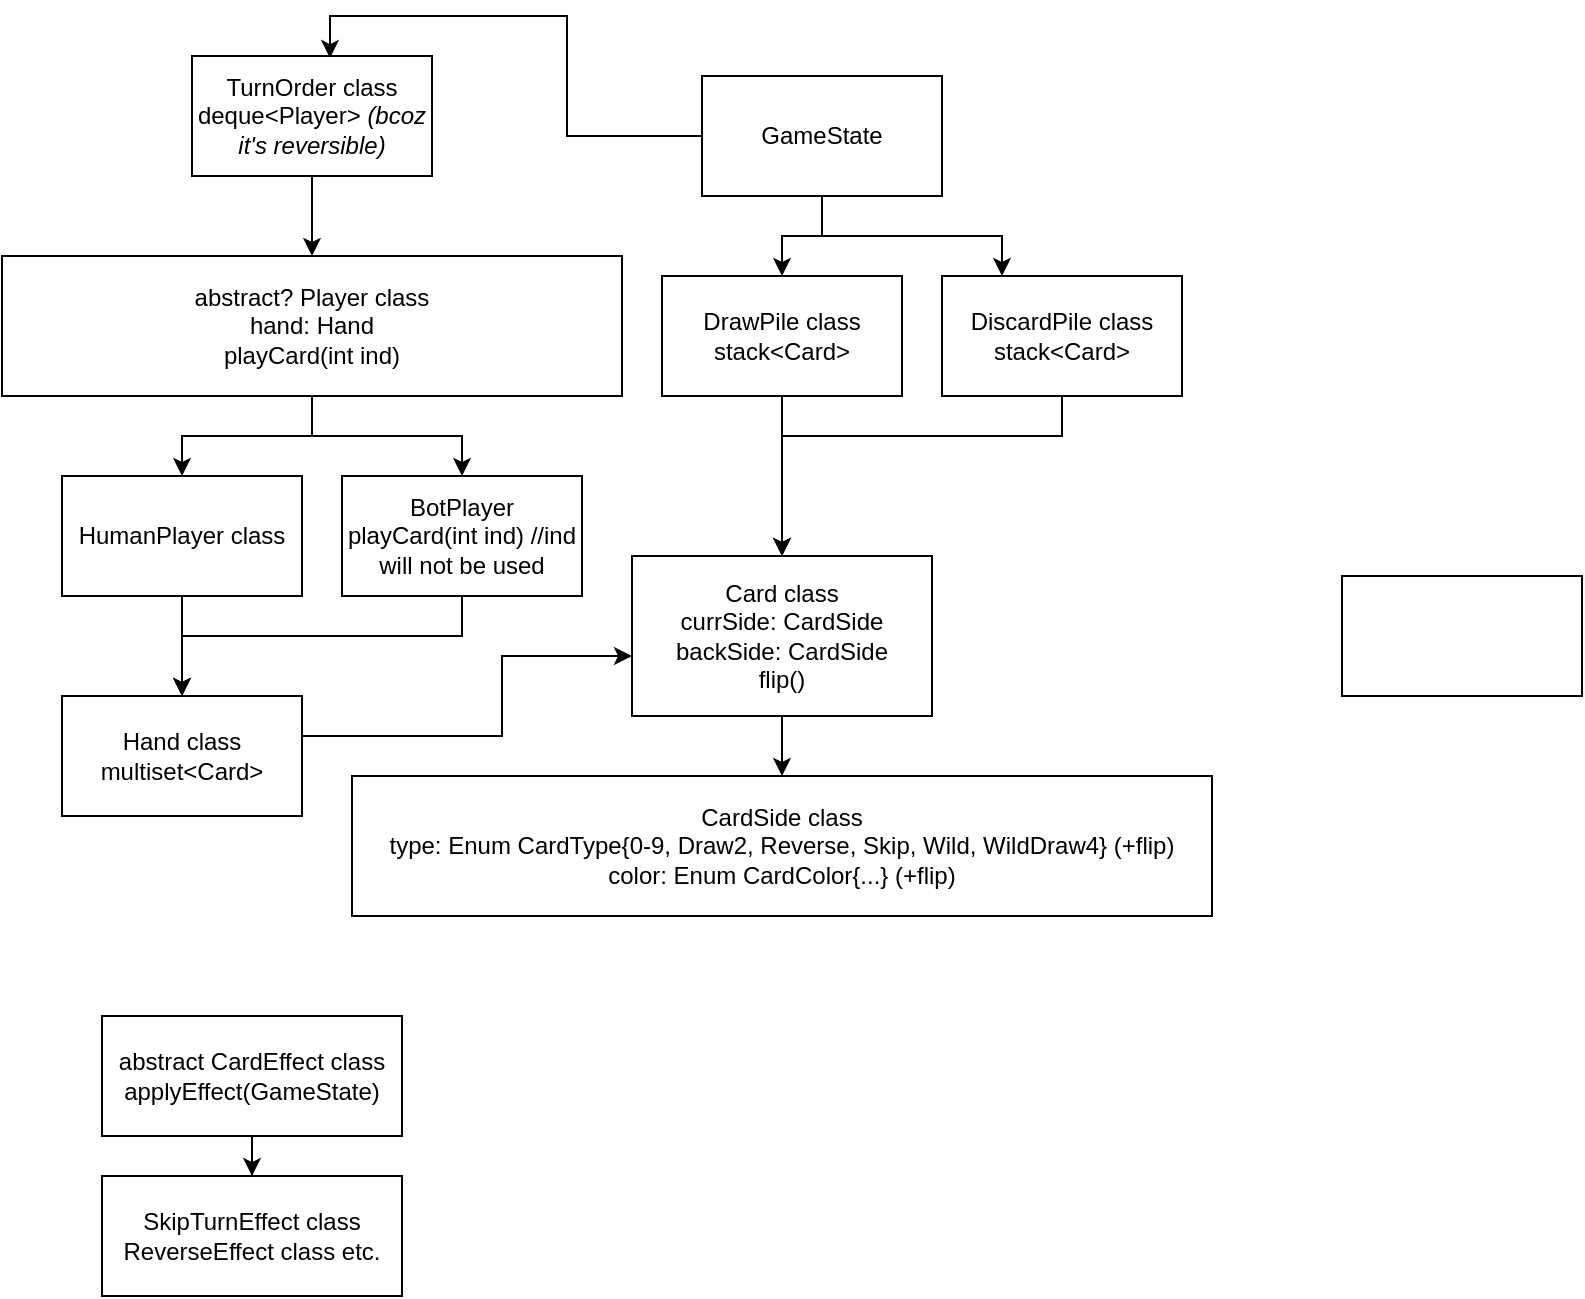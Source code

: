 <mxfile version="22.1.2" type="github">
  <diagram name="Page-1" id="uRHE72ZGrTwrVCCyfpTb">
    <mxGraphModel dx="1374" dy="1867" grid="1" gridSize="10" guides="1" tooltips="1" connect="1" arrows="1" fold="1" page="1" pageScale="1" pageWidth="850" pageHeight="1100" math="0" shadow="0">
      <root>
        <mxCell id="0" />
        <mxCell id="1" parent="0" />
        <mxCell id="Htw38UbW4cMCED8sRSsI-21" style="edgeStyle=orthogonalEdgeStyle;rounded=0;orthogonalLoop=1;jettySize=auto;html=1;entryX=0.575;entryY=0.017;entryDx=0;entryDy=0;entryPerimeter=0;" parent="1" source="Htw38UbW4cMCED8sRSsI-1" target="Htw38UbW4cMCED8sRSsI-18" edge="1">
          <mxGeometry relative="1" as="geometry" />
        </mxCell>
        <mxCell id="Htw38UbW4cMCED8sRSsI-41" style="edgeStyle=orthogonalEdgeStyle;rounded=0;orthogonalLoop=1;jettySize=auto;html=1;" parent="1" source="Htw38UbW4cMCED8sRSsI-1" target="Htw38UbW4cMCED8sRSsI-5" edge="1">
          <mxGeometry relative="1" as="geometry" />
        </mxCell>
        <mxCell id="Htw38UbW4cMCED8sRSsI-52" style="edgeStyle=orthogonalEdgeStyle;rounded=0;orthogonalLoop=1;jettySize=auto;html=1;entryX=0.25;entryY=0;entryDx=0;entryDy=0;" parent="1" source="Htw38UbW4cMCED8sRSsI-1" target="Htw38UbW4cMCED8sRSsI-16" edge="1">
          <mxGeometry relative="1" as="geometry" />
        </mxCell>
        <mxCell id="Htw38UbW4cMCED8sRSsI-1" value="GameState" style="rounded=0;whiteSpace=wrap;html=1;" parent="1" vertex="1">
          <mxGeometry x="360" y="30" width="120" height="60" as="geometry" />
        </mxCell>
        <mxCell id="vxuCkzHxp4fSkfn-FGB5-8" style="edgeStyle=orthogonalEdgeStyle;rounded=0;orthogonalLoop=1;jettySize=auto;html=1;" parent="1" source="Htw38UbW4cMCED8sRSsI-2" target="vxuCkzHxp4fSkfn-FGB5-1" edge="1">
          <mxGeometry relative="1" as="geometry" />
        </mxCell>
        <mxCell id="vxuCkzHxp4fSkfn-FGB5-9" style="edgeStyle=orthogonalEdgeStyle;rounded=0;orthogonalLoop=1;jettySize=auto;html=1;" parent="1" source="Htw38UbW4cMCED8sRSsI-2" target="vxuCkzHxp4fSkfn-FGB5-2" edge="1">
          <mxGeometry relative="1" as="geometry" />
        </mxCell>
        <mxCell id="Htw38UbW4cMCED8sRSsI-2" value="&lt;div&gt;abstract? Player class&lt;br&gt;&lt;/div&gt;&lt;div&gt;hand: Hand&lt;/div&gt;&lt;div&gt;playCard(int ind)&lt;/div&gt;" style="rounded=0;whiteSpace=wrap;html=1;" parent="1" vertex="1">
          <mxGeometry x="10" y="120" width="310" height="70" as="geometry" />
        </mxCell>
        <mxCell id="Htw38UbW4cMCED8sRSsI-48" style="edgeStyle=orthogonalEdgeStyle;rounded=0;orthogonalLoop=1;jettySize=auto;html=1;" parent="1" source="Htw38UbW4cMCED8sRSsI-5" target="Htw38UbW4cMCED8sRSsI-6" edge="1">
          <mxGeometry relative="1" as="geometry" />
        </mxCell>
        <mxCell id="Htw38UbW4cMCED8sRSsI-5" value="&lt;div&gt;DrawPile class&lt;br&gt;&lt;/div&gt;&lt;div&gt;stack&amp;lt;Card&amp;gt;&lt;br&gt;&lt;/div&gt;" style="rounded=0;whiteSpace=wrap;html=1;" parent="1" vertex="1">
          <mxGeometry x="340" y="130" width="120" height="60" as="geometry" />
        </mxCell>
        <mxCell id="Htw38UbW4cMCED8sRSsI-20" style="edgeStyle=orthogonalEdgeStyle;rounded=0;orthogonalLoop=1;jettySize=auto;html=1;entryX=0.5;entryY=0;entryDx=0;entryDy=0;" parent="1" source="Htw38UbW4cMCED8sRSsI-6" target="Htw38UbW4cMCED8sRSsI-19" edge="1">
          <mxGeometry relative="1" as="geometry" />
        </mxCell>
        <mxCell id="Htw38UbW4cMCED8sRSsI-6" value="&lt;div&gt;Card class&lt;/div&gt;&lt;div&gt;currSide: CardSide&lt;/div&gt;&lt;div&gt;backSide: CardSide&lt;br&gt;&lt;/div&gt;&lt;div&gt;flip()&lt;br&gt;&lt;/div&gt;" style="rounded=0;whiteSpace=wrap;html=1;" parent="1" vertex="1">
          <mxGeometry x="325" y="270" width="150" height="80" as="geometry" />
        </mxCell>
        <mxCell id="vxuCkzHxp4fSkfn-FGB5-13" style="edgeStyle=orthogonalEdgeStyle;rounded=0;orthogonalLoop=1;jettySize=auto;html=1;" parent="1" target="Htw38UbW4cMCED8sRSsI-6" edge="1">
          <mxGeometry relative="1" as="geometry">
            <mxPoint x="160" y="380" as="sourcePoint" />
            <mxPoint x="325" y="340" as="targetPoint" />
            <Array as="points">
              <mxPoint x="160" y="360" />
              <mxPoint x="260" y="360" />
              <mxPoint x="260" y="320" />
            </Array>
          </mxGeometry>
        </mxCell>
        <mxCell id="Htw38UbW4cMCED8sRSsI-15" value="&lt;div&gt;Hand class&lt;br&gt;&lt;/div&gt;&lt;div&gt;multiset&amp;lt;Card&amp;gt;&lt;br&gt;&lt;/div&gt;" style="rounded=0;whiteSpace=wrap;html=1;" parent="1" vertex="1">
          <mxGeometry x="40" y="340" width="120" height="60" as="geometry" />
        </mxCell>
        <mxCell id="Htw38UbW4cMCED8sRSsI-54" style="edgeStyle=orthogonalEdgeStyle;rounded=0;orthogonalLoop=1;jettySize=auto;html=1;" parent="1" source="Htw38UbW4cMCED8sRSsI-16" target="Htw38UbW4cMCED8sRSsI-6" edge="1">
          <mxGeometry relative="1" as="geometry">
            <Array as="points">
              <mxPoint x="540" y="210" />
              <mxPoint x="400" y="210" />
            </Array>
          </mxGeometry>
        </mxCell>
        <mxCell id="Htw38UbW4cMCED8sRSsI-16" value="&lt;div&gt;DiscardPile class&lt;br&gt;&lt;/div&gt;&lt;div&gt;stack&amp;lt;Card&amp;gt;&lt;br&gt;&lt;/div&gt;" style="rounded=0;whiteSpace=wrap;html=1;" parent="1" vertex="1">
          <mxGeometry x="480" y="130" width="120" height="60" as="geometry" />
        </mxCell>
        <mxCell id="Htw38UbW4cMCED8sRSsI-19" value="&lt;div&gt;CardSide class&lt;/div&gt;&lt;div&gt;type: Enum CardType{0-9, Draw2, Reverse, Skip, Wild, WildDraw4} (+flip)&lt;br&gt;&lt;/div&gt;&lt;div&gt;color: Enum CardColor{...} (+flip)&lt;/div&gt;" style="rounded=0;whiteSpace=wrap;html=1;" parent="1" vertex="1">
          <mxGeometry x="185" y="380" width="430" height="70" as="geometry" />
        </mxCell>
        <mxCell id="vxuCkzHxp4fSkfn-FGB5-11" style="edgeStyle=orthogonalEdgeStyle;rounded=0;orthogonalLoop=1;jettySize=auto;html=1;" parent="1" source="vxuCkzHxp4fSkfn-FGB5-1" target="Htw38UbW4cMCED8sRSsI-15" edge="1">
          <mxGeometry relative="1" as="geometry" />
        </mxCell>
        <mxCell id="vxuCkzHxp4fSkfn-FGB5-1" value="&lt;div&gt;HumanPlayer class&lt;br&gt;&lt;/div&gt;" style="rounded=0;whiteSpace=wrap;html=1;" parent="1" vertex="1">
          <mxGeometry x="40" y="230" width="120" height="60" as="geometry" />
        </mxCell>
        <mxCell id="vxuCkzHxp4fSkfn-FGB5-12" style="edgeStyle=orthogonalEdgeStyle;rounded=0;orthogonalLoop=1;jettySize=auto;html=1;entryX=0.5;entryY=0;entryDx=0;entryDy=0;" parent="1" source="vxuCkzHxp4fSkfn-FGB5-2" target="Htw38UbW4cMCED8sRSsI-15" edge="1">
          <mxGeometry relative="1" as="geometry">
            <Array as="points">
              <mxPoint x="240" y="310" />
              <mxPoint x="100" y="310" />
            </Array>
          </mxGeometry>
        </mxCell>
        <mxCell id="vxuCkzHxp4fSkfn-FGB5-2" value="&lt;div&gt;BotPlayer&lt;/div&gt;&lt;div&gt;&lt;div&gt;playCard(int ind) //ind will not be used&lt;/div&gt;&lt;/div&gt;" style="rounded=0;whiteSpace=wrap;html=1;" parent="1" vertex="1">
          <mxGeometry x="180" y="230" width="120" height="60" as="geometry" />
        </mxCell>
        <mxCell id="vxuCkzHxp4fSkfn-FGB5-16" style="edgeStyle=orthogonalEdgeStyle;rounded=0;orthogonalLoop=1;jettySize=auto;html=1;entryX=0.5;entryY=0;entryDx=0;entryDy=0;" parent="1" source="vxuCkzHxp4fSkfn-FGB5-14" target="vxuCkzHxp4fSkfn-FGB5-15" edge="1">
          <mxGeometry relative="1" as="geometry" />
        </mxCell>
        <mxCell id="vxuCkzHxp4fSkfn-FGB5-14" value="&lt;div&gt;abstract CardEffect class&lt;/div&gt;applyEffect(GameState)" style="rounded=0;whiteSpace=wrap;html=1;" parent="1" vertex="1">
          <mxGeometry x="60" y="500" width="150" height="60" as="geometry" />
        </mxCell>
        <mxCell id="vxuCkzHxp4fSkfn-FGB5-15" value="&lt;div&gt;SkipTurnEffect class&lt;/div&gt;&lt;div&gt;ReverseEffect class etc.&lt;br&gt;&lt;/div&gt;" style="rounded=0;whiteSpace=wrap;html=1;" parent="1" vertex="1">
          <mxGeometry x="60" y="580" width="150" height="60" as="geometry" />
        </mxCell>
        <mxCell id="pOPxgLZI2hBHOR72AEu_-1" value="" style="rounded=0;whiteSpace=wrap;html=1;" vertex="1" parent="1">
          <mxGeometry x="680" y="280" width="120" height="60" as="geometry" />
        </mxCell>
        <mxCell id="pOPxgLZI2hBHOR72AEu_-3" style="edgeStyle=orthogonalEdgeStyle;rounded=0;orthogonalLoop=1;jettySize=auto;html=1;" edge="1" parent="1" source="Htw38UbW4cMCED8sRSsI-18" target="Htw38UbW4cMCED8sRSsI-2">
          <mxGeometry relative="1" as="geometry" />
        </mxCell>
        <mxCell id="Htw38UbW4cMCED8sRSsI-18" value="&lt;div&gt;TurnOrder class&lt;br&gt;&lt;/div&gt;&lt;div&gt;deque&amp;lt;Player&amp;gt; &lt;i&gt;(bcoz it&#39;s reversible)&lt;/i&gt;&lt;br&gt;&lt;/div&gt;" style="rounded=0;whiteSpace=wrap;html=1;" parent="1" vertex="1">
          <mxGeometry x="105" y="20" width="120" height="60" as="geometry" />
        </mxCell>
      </root>
    </mxGraphModel>
  </diagram>
</mxfile>
